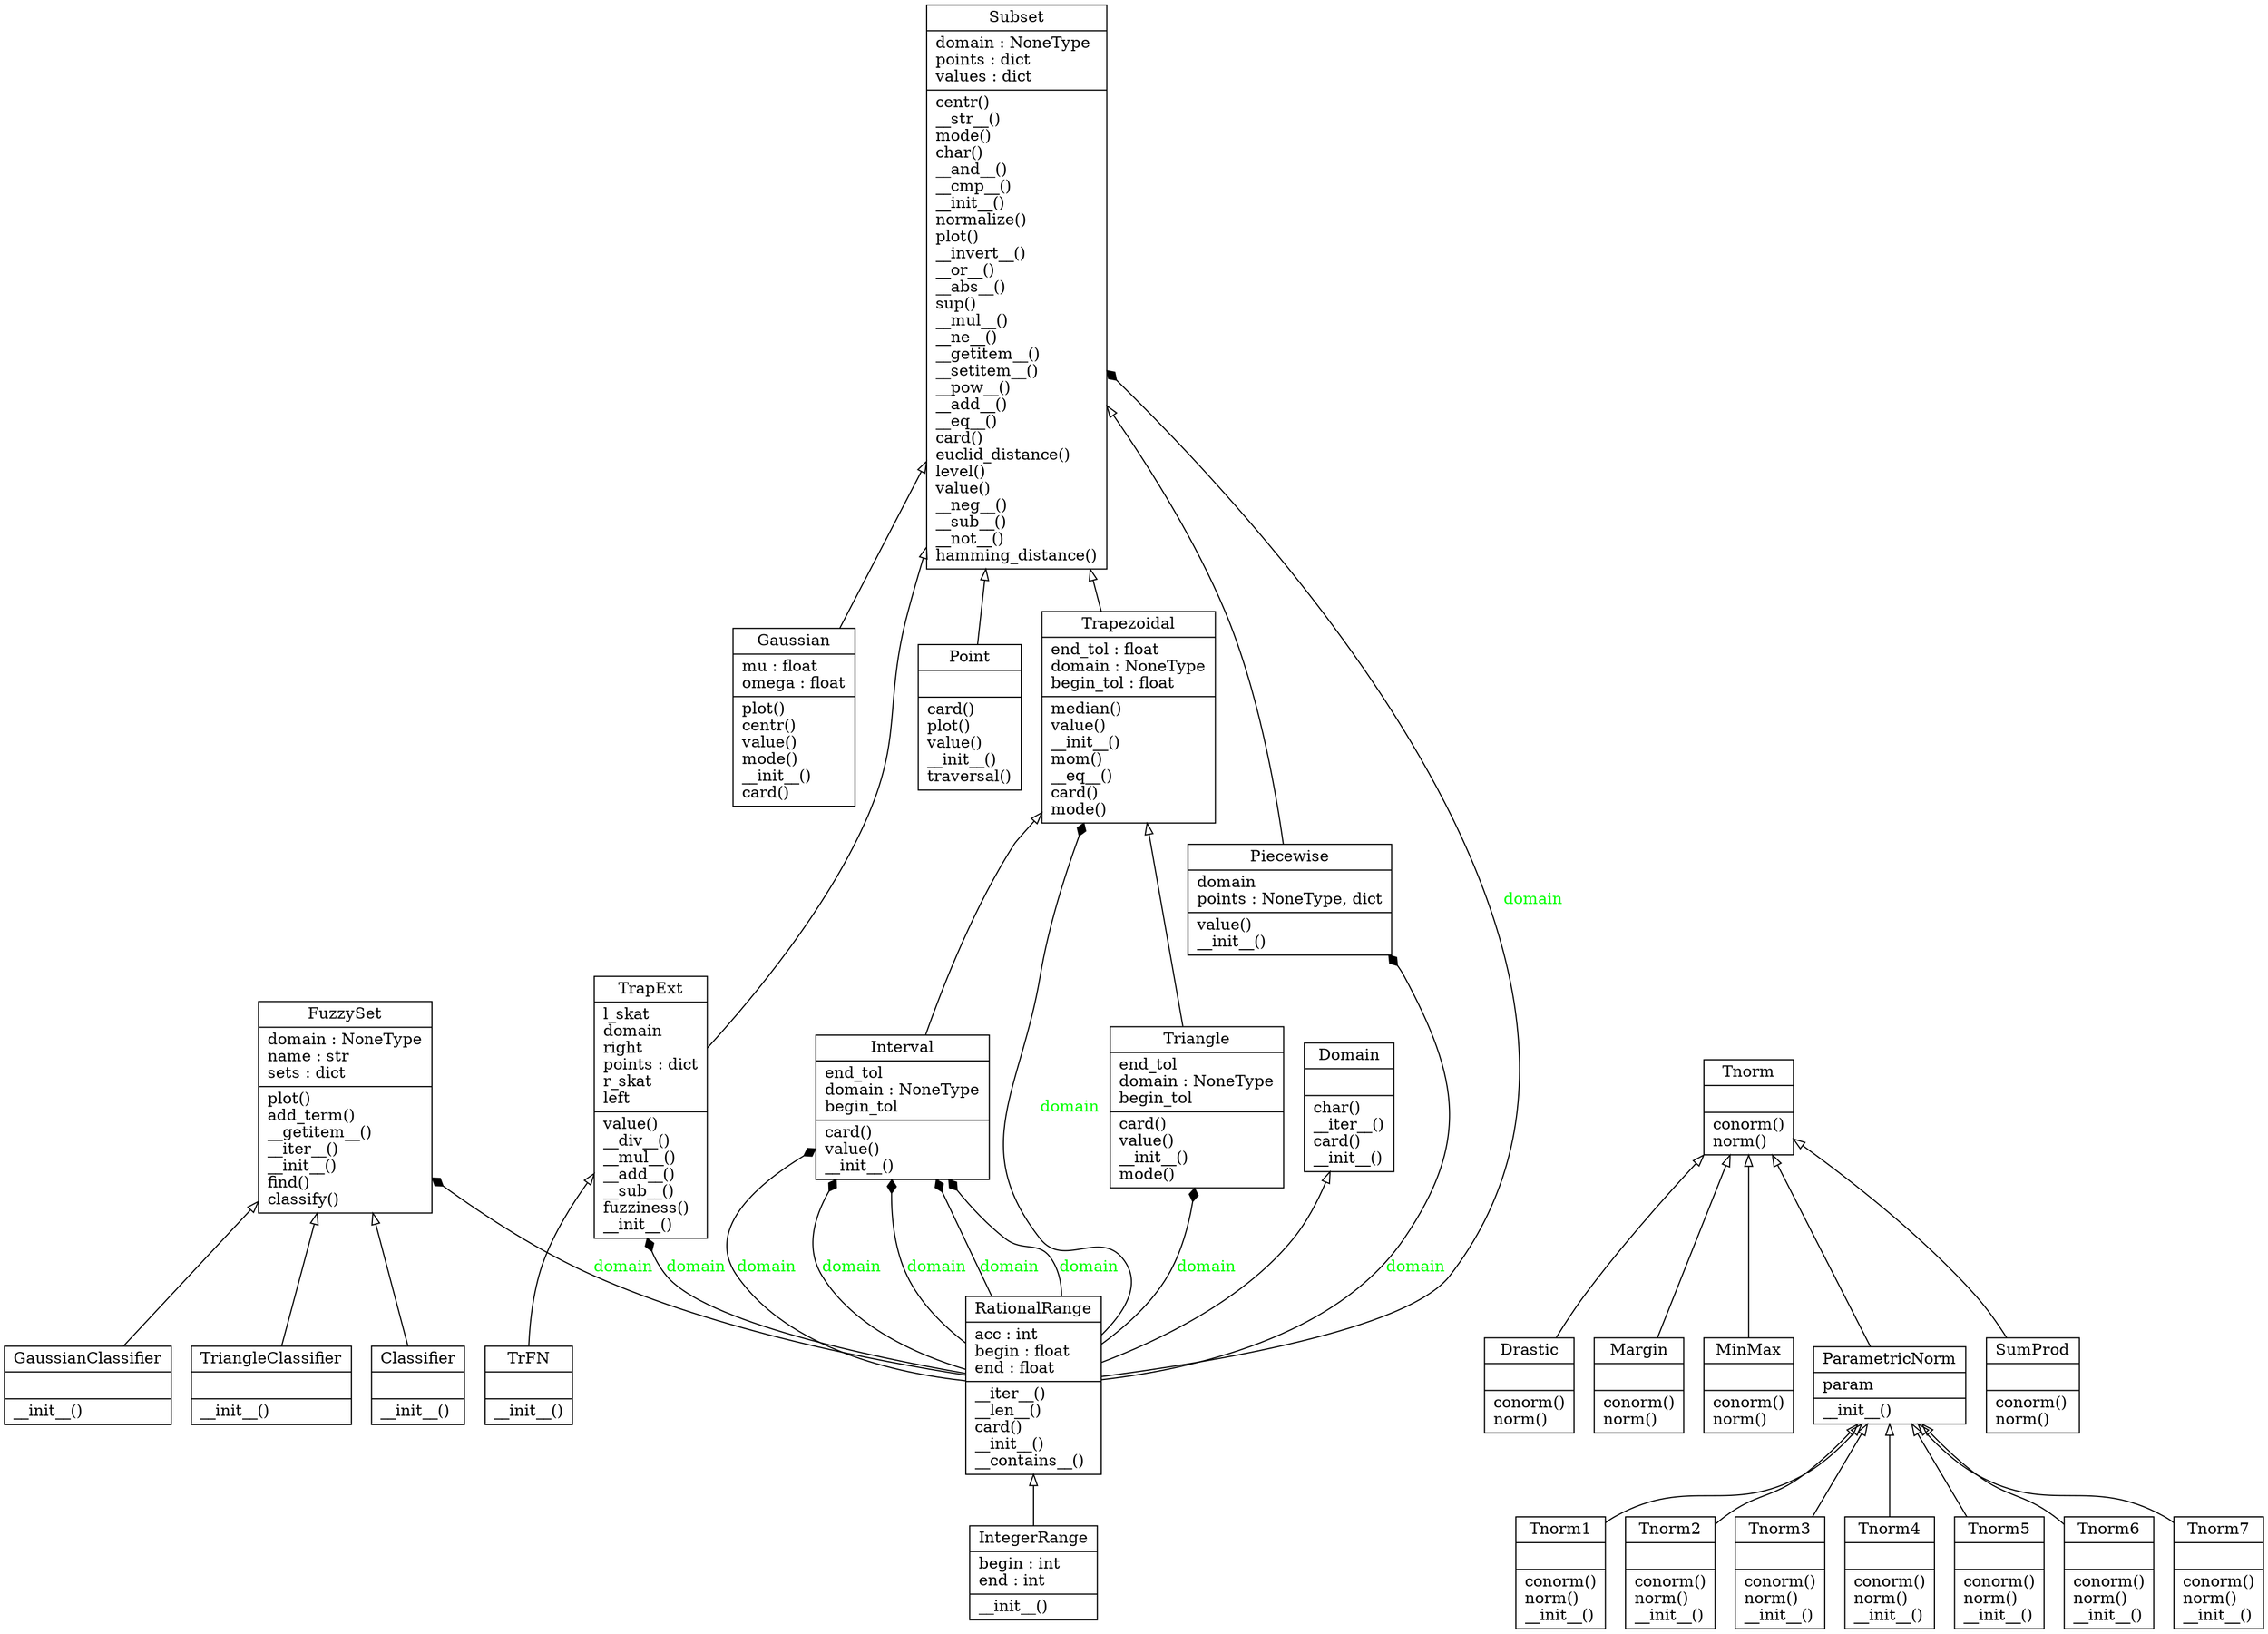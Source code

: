digraph "classes_fuzzy" {
charset="utf-8"
rankdir=BT
"0" [label="{Classifier|\l|__init__()\l}", shape="record"];
"1" [label="{Domain|\l|char()\l__iter__()\lcard()\l__init__()\l}", shape="record"];
"2" [label="{Drastic|\l|conorm()\lnorm()\l}", shape="record"];
"3" [label="{FuzzySet|domain : NoneType\lname : str\lsets : dict\l|plot()\ladd_term()\l__getitem__()\l__iter__()\l__init__()\lfind()\lclassify()\l}", shape="record"];
"4" [label="{Gaussian|mu : float\lomega : float\l|plot()\lcentr()\lvalue()\lmode()\l__init__()\lcard()\l}", shape="record"];
"5" [label="{GaussianClassifier|\l|__init__()\l}", shape="record"];
"6" [label="{IntegerRange|begin : int\lend : int\l|__init__()\l}", shape="record"];
"7" [label="{Interval|end_tol\ldomain : NoneType\lbegin_tol\l|card()\lvalue()\l__init__()\l}", shape="record"];
"8" [label="{Margin|\l|conorm()\lnorm()\l}", shape="record"];
"9" [label="{MinMax|\l|conorm()\lnorm()\l}", shape="record"];
"10" [label="{ParametricNorm|param\l|__init__()\l}", shape="record"];
"11" [label="{Piecewise|domain\lpoints : NoneType, dict\l|value()\l__init__()\l}", shape="record"];
"12" [label="{Point|\l|card()\lplot()\lvalue()\l__init__()\ltraversal()\l}", shape="record"];
"13" [label="{RationalRange|acc : int\lbegin : float\lend : float\l|__iter__()\l__len__()\lcard()\l__init__()\l__contains__()\l}", shape="record"];
"14" [label="{Subset|domain : NoneType\lpoints : dict\lvalues : dict\l|centr()\l__str__()\lmode()\lchar()\l__and__()\l__cmp__()\l__init__()\lnormalize()\lplot()\l__invert__()\l__or__()\l__abs__()\lsup()\l__mul__()\l__ne__()\l__getitem__()\l__setitem__()\l__pow__()\l__add__()\l__eq__()\lcard()\leuclid_distance()\llevel()\lvalue()\l__neg__()\l__sub__()\l__not__()\lhamming_distance()\l}", shape="record"];
"15" [label="{SumProd|\l|conorm()\lnorm()\l}", shape="record"];
"16" [label="{Tnorm|\l|conorm()\lnorm()\l}", shape="record"];
"17" [label="{Tnorm1|\l|conorm()\lnorm()\l__init__()\l}", shape="record"];
"18" [label="{Tnorm2|\l|conorm()\lnorm()\l__init__()\l}", shape="record"];
"19" [label="{Tnorm3|\l|conorm()\lnorm()\l__init__()\l}", shape="record"];
"20" [label="{Tnorm4|\l|conorm()\lnorm()\l__init__()\l}", shape="record"];
"21" [label="{Tnorm5|\l|conorm()\lnorm()\l__init__()\l}", shape="record"];
"22" [label="{Tnorm6|\l|conorm()\lnorm()\l__init__()\l}", shape="record"];
"23" [label="{Tnorm7|\l|conorm()\lnorm()\l__init__()\l}", shape="record"];
"24" [label="{TrFN|\l|__init__()\l}", shape="record"];
"25" [label="{TrapExt|l_skat\ldomain\lright\lpoints : dict\lr_skat\lleft\l|value()\l__div__()\l__mul__()\l__add__()\l__sub__()\lfuzziness()\l__init__()\l}", shape="record"];
"26" [label="{Trapezoidal|end_tol : float\ldomain : NoneType\lbegin_tol : float\l|median()\lvalue()\l__init__()\lmom()\l__eq__()\lcard()\lmode()\l}", shape="record"];
"27" [label="{Triangle|end_tol\ldomain : NoneType\lbegin_tol\l|card()\lvalue()\l__init__()\lmode()\l}", shape="record"];
"28" [label="{TriangleClassifier|\l|__init__()\l}", shape="record"];
"0" -> "3" [arrowhead="empty", arrowtail="none"];
"2" -> "16" [arrowhead="empty", arrowtail="none"];
"4" -> "14" [arrowhead="empty", arrowtail="none"];
"5" -> "3" [arrowhead="empty", arrowtail="none"];
"6" -> "13" [arrowhead="empty", arrowtail="none"];
"7" -> "26" [arrowhead="empty", arrowtail="none"];
"8" -> "16" [arrowhead="empty", arrowtail="none"];
"9" -> "16" [arrowhead="empty", arrowtail="none"];
"10" -> "16" [arrowhead="empty", arrowtail="none"];
"11" -> "14" [arrowhead="empty", arrowtail="none"];
"12" -> "14" [arrowhead="empty", arrowtail="none"];
"13" -> "1" [arrowhead="empty", arrowtail="none"];
"15" -> "16" [arrowhead="empty", arrowtail="none"];
"17" -> "10" [arrowhead="empty", arrowtail="none"];
"18" -> "10" [arrowhead="empty", arrowtail="none"];
"19" -> "10" [arrowhead="empty", arrowtail="none"];
"20" -> "10" [arrowhead="empty", arrowtail="none"];
"21" -> "10" [arrowhead="empty", arrowtail="none"];
"22" -> "10" [arrowhead="empty", arrowtail="none"];
"23" -> "10" [arrowhead="empty", arrowtail="none"];
"24" -> "25" [arrowhead="empty", arrowtail="none"];
"25" -> "14" [arrowhead="empty", arrowtail="none"];
"26" -> "14" [arrowhead="empty", arrowtail="none"];
"27" -> "26" [arrowhead="empty", arrowtail="none"];
"28" -> "3" [arrowhead="empty", arrowtail="none"];
"13" -> "3" [arrowhead="diamond", arrowtail="none", fontcolor="green", label="domain", style="solid"];
"13" -> "7" [arrowhead="diamond", arrowtail="none", fontcolor="green", label="domain", style="solid"];
"13" -> "7" [arrowhead="diamond", arrowtail="none", fontcolor="green", label="domain", style="solid"];
"13" -> "7" [arrowhead="diamond", arrowtail="none", fontcolor="green", label="domain", style="solid"];
"13" -> "7" [arrowhead="diamond", arrowtail="none", fontcolor="green", label="domain", style="solid"];
"13" -> "7" [arrowhead="diamond", arrowtail="none", fontcolor="green", label="domain", style="solid"];
"13" -> "11" [arrowhead="diamond", arrowtail="none", fontcolor="green", label="domain", style="solid"];
"13" -> "14" [arrowhead="diamond", arrowtail="none", fontcolor="green", label="domain", style="solid"];
"13" -> "25" [arrowhead="diamond", arrowtail="none", fontcolor="green", label="domain", style="solid"];
"13" -> "26" [arrowhead="diamond", arrowtail="none", fontcolor="green", label="domain", style="solid"];
"13" -> "27" [arrowhead="diamond", arrowtail="none", fontcolor="green", label="domain", style="solid"];
}
